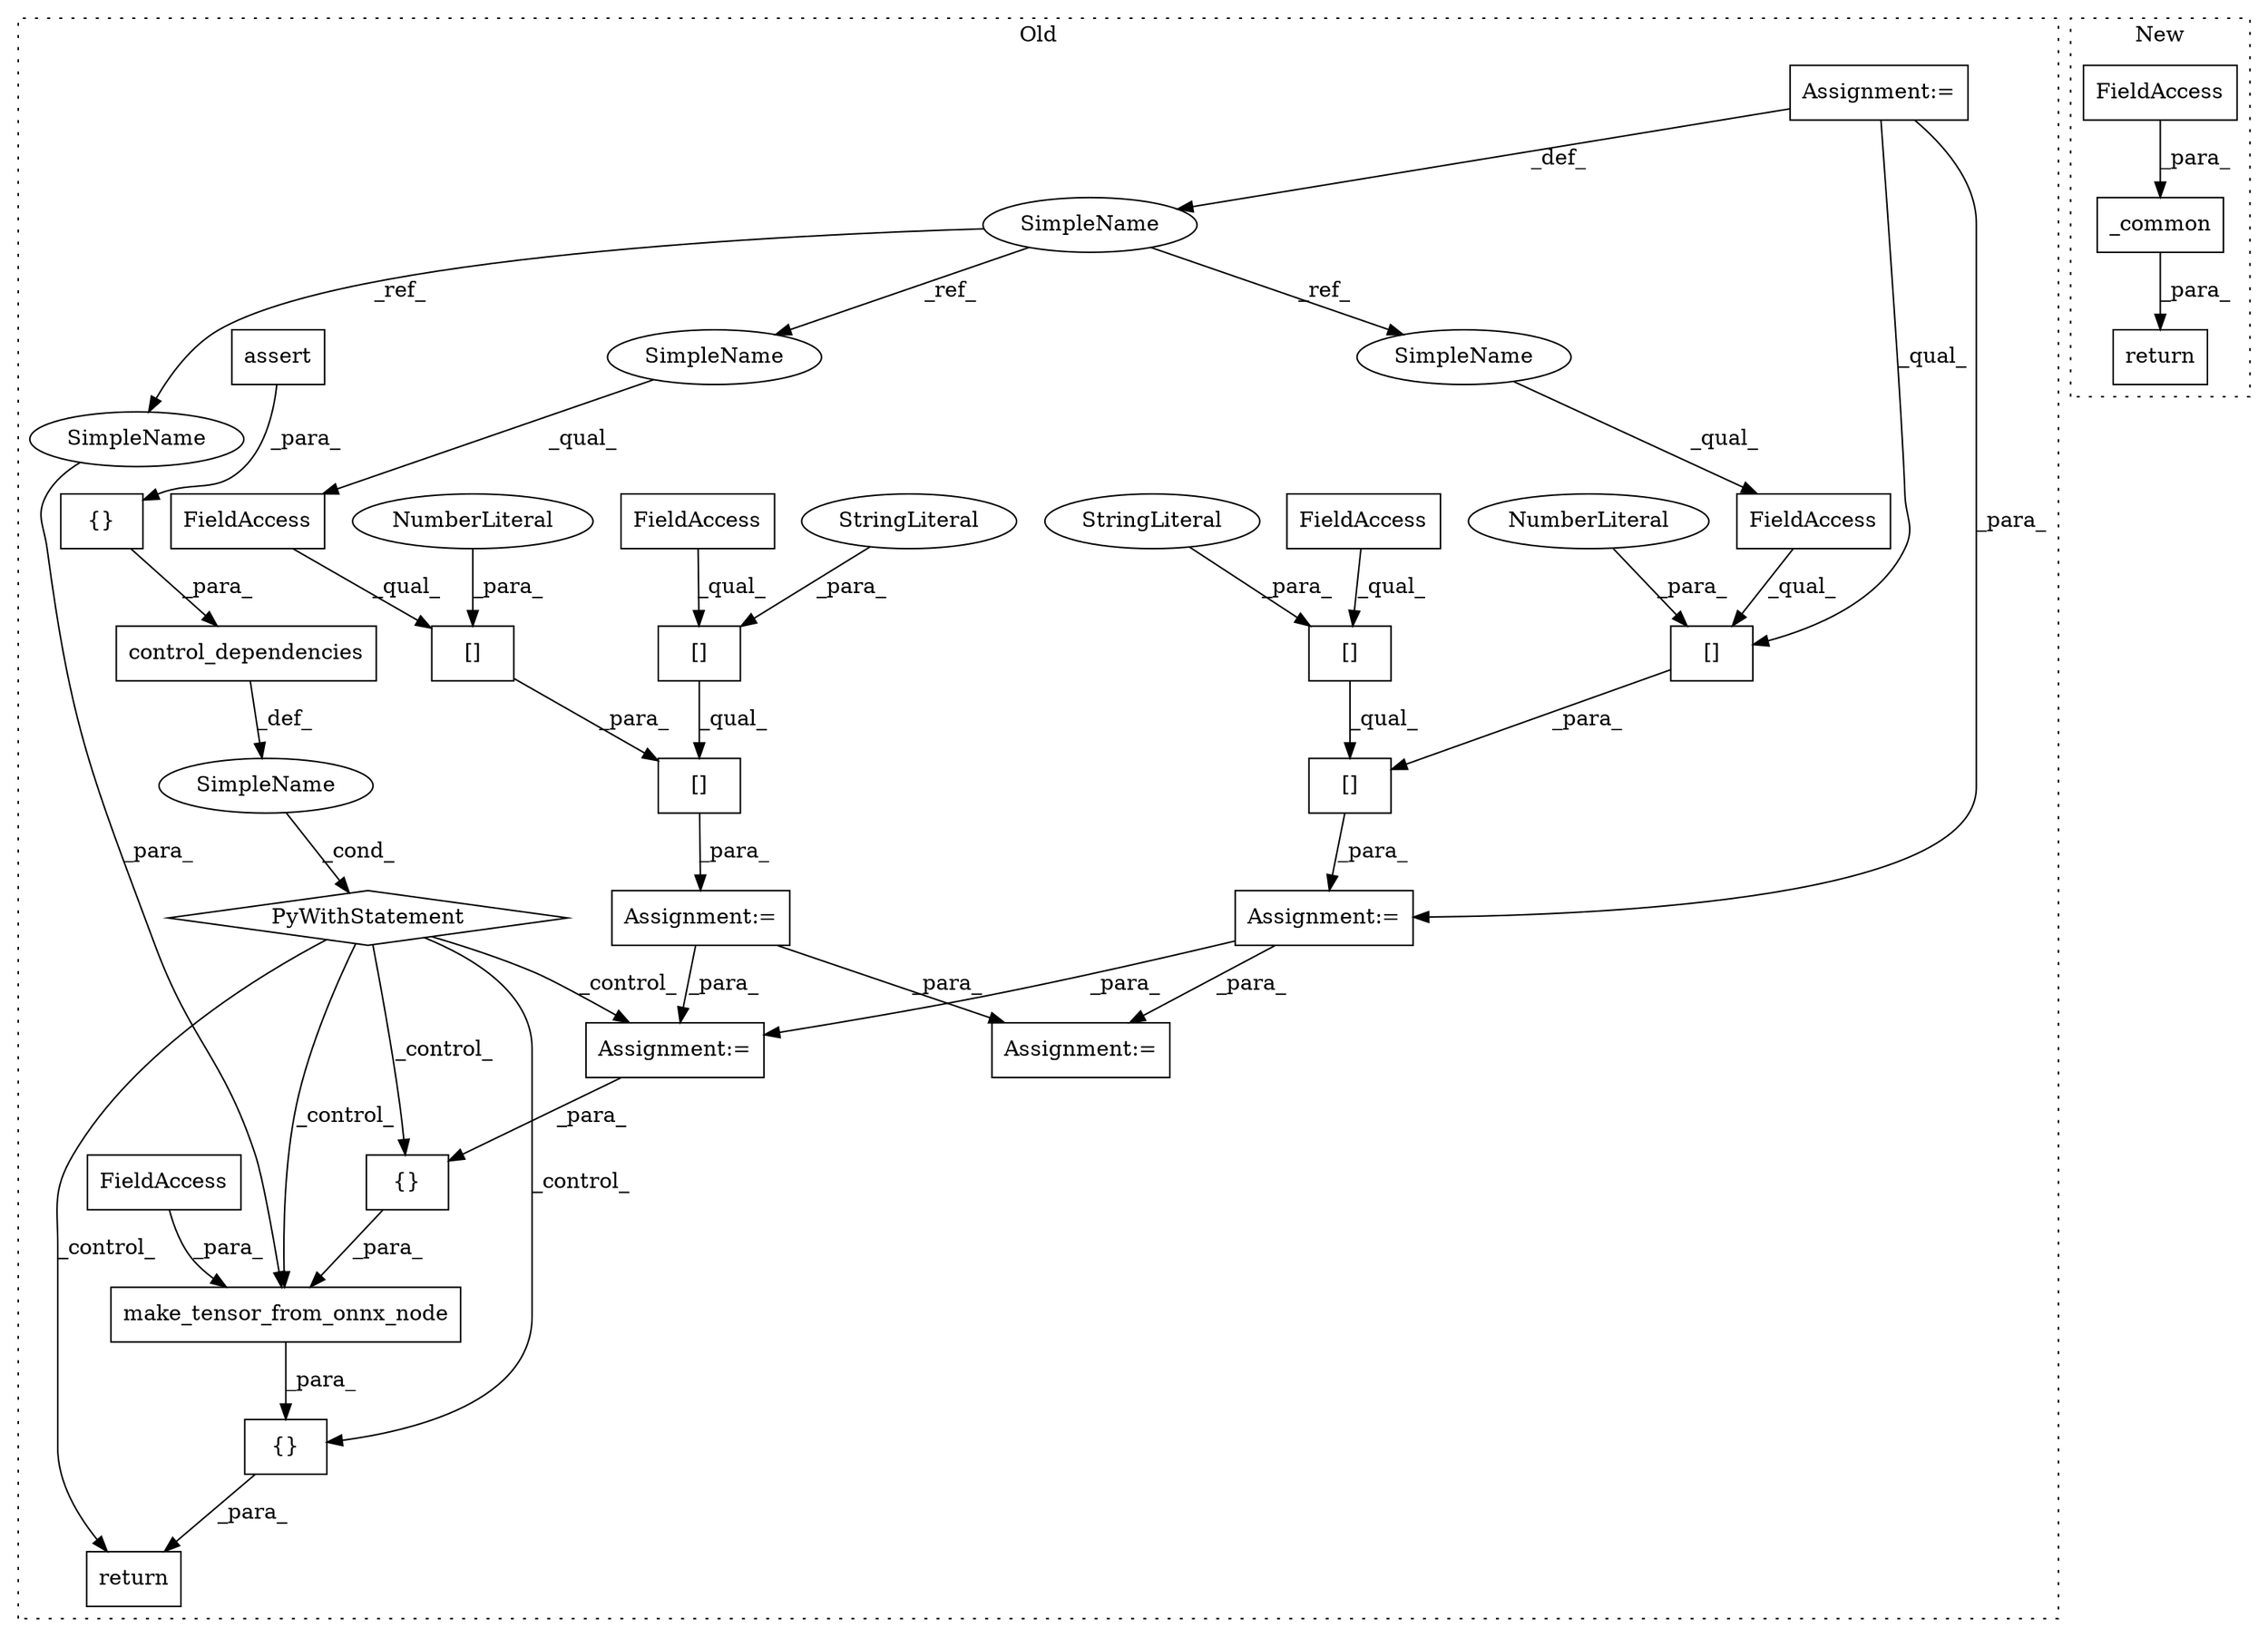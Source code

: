 digraph G {
subgraph cluster0 {
1 [label="control_dependencies" a="32" s="663,745" l="21,1" shape="box"];
3 [label="PyWithStatement" a="104" s="642,746" l="10,2" shape="diamond"];
4 [label="{}" a="4" s="693,744" l="1,1" shape="box"];
5 [label="Assignment:=" a="7" s="763" l="1" shape="box"];
6 [label="SimpleName" a="42" s="" l="" shape="ellipse"];
7 [label="Assignment:=" a="7" s="347" l="4" shape="box"];
8 [label="FieldAccess" a="22" s="428" l="11" shape="box"];
9 [label="assert" a="32" s="715,743" l="13,1" shape="box"];
10 [label="Assignment:=" a="7" s="506" l="1" shape="box"];
11 [label="Assignment:=" a="7" s="456" l="1" shape="box"];
12 [label="SimpleName" a="42" s="347" l="4" shape="ellipse"];
13 [label="make_tensor_from_onnx_node" a="32" s="826,888" l="27,1" shape="box"];
14 [label="{}" a="4" s="867,880" l="1,1" shape="box"];
15 [label="[]" a="2" s="457,493" l="22,1" shape="box"];
16 [label="{}" a="4" s="821,889" l="1,1" shape="box"];
17 [label="[]" a="2" s="457,477" l="7,1" shape="box"];
19 [label="StringLiteral" a="45" s="464" l="13" shape="ellipse"];
20 [label="[]" a="2" s="479,492" l="12,1" shape="box"];
21 [label="NumberLiteral" a="34" s="491" l="1" shape="ellipse"];
22 [label="[]" a="2" s="406,442" l="22,1" shape="box"];
23 [label="FieldAccess" a="22" s="457" l="6" shape="box"];
24 [label="[]" a="2" s="406,426" l="7,1" shape="box"];
25 [label="StringLiteral" a="45" s="413" l="13" shape="ellipse"];
26 [label="[]" a="2" s="428,441" l="12,1" shape="box"];
27 [label="NumberLiteral" a="34" s="440" l="1" shape="ellipse"];
28 [label="FieldAccess" a="22" s="882" l="6" shape="box"];
30 [label="FieldAccess" a="22" s="479" l="11" shape="box"];
31 [label="FieldAccess" a="22" s="406" l="6" shape="box"];
32 [label="Assignment:=" a="7" s="405" l="1" shape="box"];
33 [label="return" a="41" s="805" l="7" shape="box"];
34 [label="SimpleName" a="42" s="479" l="4" shape="ellipse"];
35 [label="SimpleName" a="42" s="853" l="4" shape="ellipse"];
36 [label="SimpleName" a="42" s="428" l="4" shape="ellipse"];
label = "Old";
style="dotted";
}
subgraph cluster1 {
2 [label="return" a="41" s="1046" l="7" shape="box"];
18 [label="_common" a="32" s="1057,1076" l="8,1" shape="box"];
29 [label="FieldAccess" a="22" s="1070" l="6" shape="box"];
label = "New";
style="dotted";
}
1 -> 6 [label="_def_"];
3 -> 16 [label="_control_"];
3 -> 5 [label="_control_"];
3 -> 33 [label="_control_"];
3 -> 13 [label="_control_"];
3 -> 14 [label="_control_"];
4 -> 1 [label="_para_"];
5 -> 14 [label="_para_"];
6 -> 3 [label="_cond_"];
7 -> 12 [label="_def_"];
7 -> 32 [label="_para_"];
7 -> 26 [label="_qual_"];
8 -> 26 [label="_qual_"];
9 -> 4 [label="_para_"];
11 -> 5 [label="_para_"];
11 -> 10 [label="_para_"];
12 -> 34 [label="_ref_"];
12 -> 35 [label="_ref_"];
12 -> 36 [label="_ref_"];
13 -> 16 [label="_para_"];
14 -> 13 [label="_para_"];
15 -> 11 [label="_para_"];
16 -> 33 [label="_para_"];
17 -> 15 [label="_qual_"];
18 -> 2 [label="_para_"];
19 -> 17 [label="_para_"];
20 -> 15 [label="_para_"];
21 -> 20 [label="_para_"];
22 -> 32 [label="_para_"];
23 -> 17 [label="_qual_"];
24 -> 22 [label="_qual_"];
25 -> 24 [label="_para_"];
26 -> 22 [label="_para_"];
27 -> 26 [label="_para_"];
28 -> 13 [label="_para_"];
29 -> 18 [label="_para_"];
30 -> 20 [label="_qual_"];
31 -> 24 [label="_qual_"];
32 -> 5 [label="_para_"];
32 -> 10 [label="_para_"];
34 -> 30 [label="_qual_"];
35 -> 13 [label="_para_"];
36 -> 8 [label="_qual_"];
}